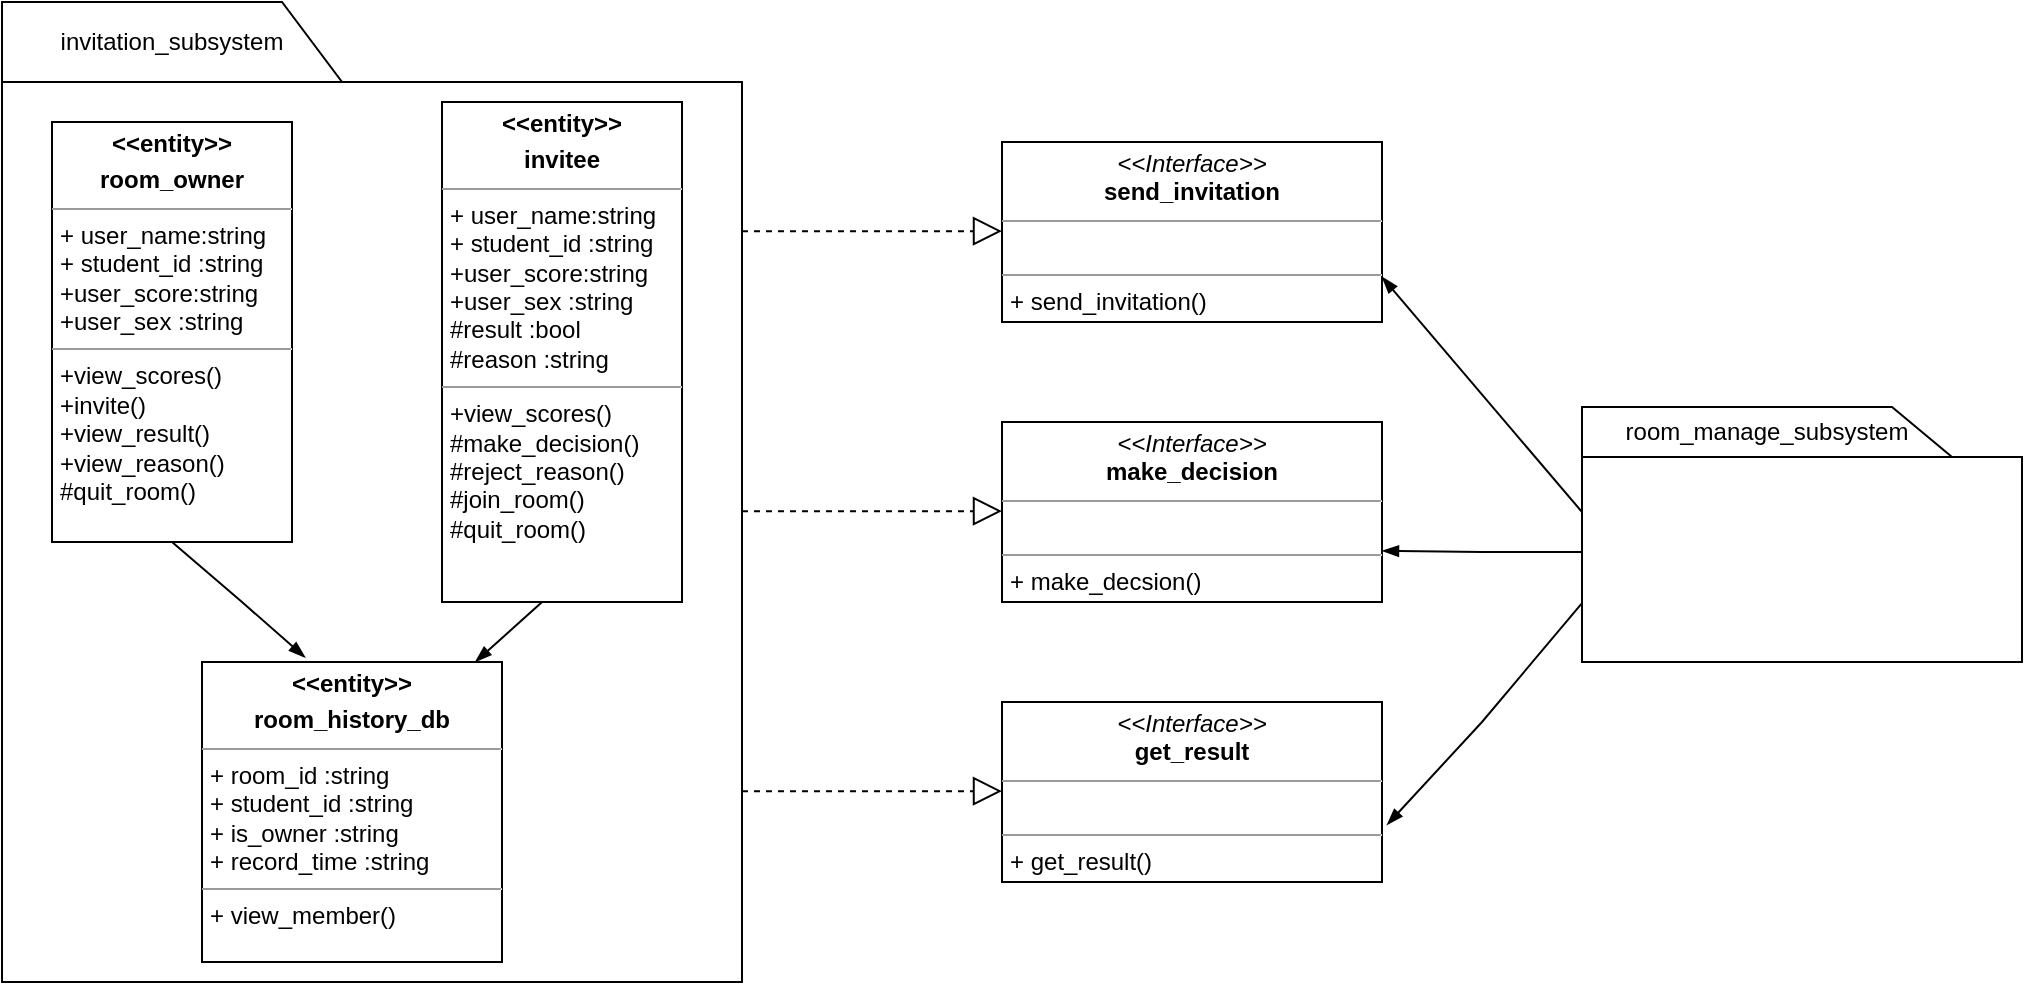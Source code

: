 <mxfile version="18.0.3" type="device"><diagram id="o6y779v_LolP34caRwN8" name="Page-1"><mxGraphModel dx="1346" dy="917" grid="1" gridSize="10" guides="1" tooltips="1" connect="1" arrows="1" fold="1" page="1" pageScale="1" pageWidth="827" pageHeight="1169" math="0" shadow="0"><root><mxCell id="0"/><mxCell id="1" parent="0"/><mxCell id="zQ-JVNHhFE2TKMGSqLkO-1" value="" style="verticalLabelPosition=bottom;verticalAlign=top;html=1;shape=mxgraph.basic.rect;fillColor2=none;strokeWidth=1;size=20;indent=5;" vertex="1" parent="1"><mxGeometry x="20" y="355" width="370" height="450" as="geometry"/></mxCell><mxCell id="zQ-JVNHhFE2TKMGSqLkO-2" value="invitation_subsystem" style="shape=manualInput;whiteSpace=wrap;html=1;rotation=90;verticalAlign=middle;horizontal=0;" vertex="1" parent="1"><mxGeometry x="85" y="250" width="40" height="170" as="geometry"/></mxCell><mxCell id="zQ-JVNHhFE2TKMGSqLkO-3" value="&lt;p style=&quot;margin:0px;margin-top:4px;text-align:center;&quot;&gt;&lt;b&gt;&amp;lt;&amp;lt;entity&amp;gt;&amp;gt;&lt;/b&gt;&lt;/p&gt;&lt;p style=&quot;margin:0px;margin-top:4px;text-align:center;&quot;&gt;&lt;b&gt;room_history_db&lt;/b&gt;&lt;/p&gt;&lt;hr size=&quot;1&quot;&gt;&lt;p style=&quot;margin:0px;margin-left:4px;&quot;&gt;+ room_id :string&lt;/p&gt;&lt;p style=&quot;margin:0px;margin-left:4px;&quot;&gt;+ student_id :string&lt;/p&gt;&lt;p style=&quot;margin:0px;margin-left:4px;&quot;&gt;&lt;span style=&quot;background-color: initial;&quot;&gt;+ is_owner :string&lt;/span&gt;&lt;/p&gt;&lt;p style=&quot;margin:0px;margin-left:4px;&quot;&gt;+ record_time :string&lt;/p&gt;&lt;hr size=&quot;1&quot;&gt;&lt;p style=&quot;margin:0px;margin-left:4px;&quot;&gt;+ view_member()&lt;/p&gt;" style="verticalAlign=top;align=left;overflow=fill;fontSize=12;fontFamily=Helvetica;html=1;" vertex="1" parent="1"><mxGeometry x="120" y="645" width="150" height="150" as="geometry"/></mxCell><mxCell id="zQ-JVNHhFE2TKMGSqLkO-4" value="&lt;p style=&quot;margin:0px;margin-top:4px;text-align:center;&quot;&gt;&lt;b&gt;&amp;lt;&amp;lt;entity&amp;gt;&amp;gt;&lt;/b&gt;&lt;/p&gt;&lt;p style=&quot;margin:0px;margin-top:4px;text-align:center;&quot;&gt;&lt;b&gt;room_owner&lt;/b&gt;&lt;/p&gt;&lt;hr size=&quot;1&quot;&gt;&lt;p style=&quot;margin:0px;margin-left:4px;&quot;&gt;+ user_name:string&amp;nbsp;&lt;/p&gt;&lt;p style=&quot;margin:0px;margin-left:4px;&quot;&gt;+ student_id :string&lt;/p&gt;&lt;p style=&quot;margin:0px;margin-left:4px;&quot;&gt;+user_score:string&lt;/p&gt;&lt;p style=&quot;margin:0px;margin-left:4px;&quot;&gt;+user_sex :string&lt;/p&gt;&lt;hr size=&quot;1&quot;&gt;&lt;p style=&quot;margin:0px;margin-left:4px;&quot;&gt;+view_scores()&lt;/p&gt;&lt;p style=&quot;margin:0px;margin-left:4px;&quot;&gt;+invite()&lt;/p&gt;&lt;p style=&quot;margin:0px;margin-left:4px;&quot;&gt;+view_result()&lt;/p&gt;&lt;p style=&quot;margin:0px;margin-left:4px;&quot;&gt;+view_reason()&lt;/p&gt;&lt;p style=&quot;margin: 0px 0px 0px 4px;&quot;&gt;#quit_room()&lt;/p&gt;&lt;p style=&quot;margin:0px;margin-left:4px;&quot;&gt;&lt;br&gt;&lt;/p&gt;" style="verticalAlign=top;align=left;overflow=fill;fontSize=12;fontFamily=Helvetica;html=1;" vertex="1" parent="1"><mxGeometry x="45" y="375" width="120" height="210" as="geometry"/></mxCell><mxCell id="zQ-JVNHhFE2TKMGSqLkO-5" value="&lt;p style=&quot;margin:0px;margin-top:4px;text-align:center;&quot;&gt;&lt;b&gt;&amp;lt;&amp;lt;entity&amp;gt;&amp;gt;&lt;/b&gt;&lt;/p&gt;&lt;p style=&quot;margin:0px;margin-top:4px;text-align:center;&quot;&gt;&lt;b&gt;invitee&lt;/b&gt;&lt;/p&gt;&lt;hr size=&quot;1&quot;&gt;&lt;p style=&quot;margin:0px;margin-left:4px;&quot;&gt;+ user_name:string&amp;nbsp;&lt;/p&gt;&lt;p style=&quot;margin:0px;margin-left:4px;&quot;&gt;+ student_id :string&lt;/p&gt;&lt;p style=&quot;margin:0px;margin-left:4px;&quot;&gt;+user_score:string&lt;/p&gt;&lt;p style=&quot;margin:0px;margin-left:4px;&quot;&gt;+user_sex :string&lt;/p&gt;&lt;p style=&quot;margin:0px;margin-left:4px;&quot;&gt;#result :bool&lt;/p&gt;&lt;p style=&quot;margin:0px;margin-left:4px;&quot;&gt;#reason :string&lt;/p&gt;&lt;hr size=&quot;1&quot;&gt;&lt;p style=&quot;margin:0px;margin-left:4px;&quot;&gt;+view_scores()&lt;/p&gt;&lt;p style=&quot;margin:0px;margin-left:4px;&quot;&gt;#make_decision()&lt;/p&gt;&lt;p style=&quot;margin:0px;margin-left:4px;&quot;&gt;#reject_reason()&lt;/p&gt;&lt;p style=&quot;margin:0px;margin-left:4px;&quot;&gt;#join_room()&lt;/p&gt;&lt;p style=&quot;margin:0px;margin-left:4px;&quot;&gt;#quit_room()&lt;/p&gt;&lt;p style=&quot;margin:0px;margin-left:4px;&quot;&gt;&lt;br&gt;&lt;/p&gt;" style="verticalAlign=top;align=left;overflow=fill;fontSize=12;fontFamily=Helvetica;html=1;" vertex="1" parent="1"><mxGeometry x="240" y="365" width="120" height="250" as="geometry"/></mxCell><mxCell id="zQ-JVNHhFE2TKMGSqLkO-6" value="" style="endArrow=blockThin;endFill=1;html=1;rounded=0;verticalAlign=top;horizontal=1;entryX=0.344;entryY=-0.015;entryDx=0;entryDy=0;entryPerimeter=0;exitX=0.5;exitY=1;exitDx=0;exitDy=0;" edge="1" parent="1" source="zQ-JVNHhFE2TKMGSqLkO-4" target="zQ-JVNHhFE2TKMGSqLkO-3"><mxGeometry width="160" relative="1" as="geometry"><mxPoint x="60" y="615" as="sourcePoint"/><mxPoint x="220" y="615" as="targetPoint"/><Array as="points"><mxPoint x="140" y="615"/></Array></mxGeometry></mxCell><mxCell id="zQ-JVNHhFE2TKMGSqLkO-7" value="" style="endArrow=blockThin;endFill=1;html=1;rounded=0;verticalAlign=top;horizontal=1;entryX=0.344;entryY=-0.015;entryDx=0;entryDy=0;entryPerimeter=0;exitX=0.417;exitY=1;exitDx=0;exitDy=0;exitPerimeter=0;" edge="1" parent="1" source="zQ-JVNHhFE2TKMGSqLkO-5"><mxGeometry width="160" relative="1" as="geometry"><mxPoint x="190" y="587.25" as="sourcePoint"/><mxPoint x="256.6" y="645" as="targetPoint"/><Array as="points"/></mxGeometry></mxCell><mxCell id="zQ-JVNHhFE2TKMGSqLkO-8" value="&lt;p style=&quot;margin:0px;margin-top:4px;text-align:center;&quot;&gt;&lt;i&gt;&amp;lt;&amp;lt;Interface&amp;gt;&amp;gt;&lt;/i&gt;&lt;br&gt;&lt;b&gt;send_invitation&lt;/b&gt;&lt;/p&gt;&lt;hr size=&quot;1&quot;&gt;&lt;p style=&quot;margin:0px;margin-left:4px;&quot;&gt;&lt;br&gt;&lt;/p&gt;&lt;hr size=&quot;1&quot;&gt;&lt;p style=&quot;margin:0px;margin-left:4px;&quot;&gt;+ send_invitation()&lt;br&gt;&lt;br&gt;&lt;/p&gt;" style="verticalAlign=top;align=left;overflow=fill;fontSize=12;fontFamily=Helvetica;html=1;" vertex="1" parent="1"><mxGeometry x="520" y="385" width="190" height="90" as="geometry"/></mxCell><mxCell id="zQ-JVNHhFE2TKMGSqLkO-9" value="&lt;p style=&quot;margin:0px;margin-top:4px;text-align:center;&quot;&gt;&lt;i&gt;&amp;lt;&amp;lt;Interface&amp;gt;&amp;gt;&lt;/i&gt;&lt;br&gt;&lt;b&gt;make_decision&lt;/b&gt;&lt;/p&gt;&lt;hr size=&quot;1&quot;&gt;&lt;p style=&quot;margin:0px;margin-left:4px;&quot;&gt;&lt;br&gt;&lt;/p&gt;&lt;hr size=&quot;1&quot;&gt;&lt;p style=&quot;margin:0px;margin-left:4px;&quot;&gt;+ make_decsion()&lt;br&gt;&lt;br&gt;&lt;/p&gt;" style="verticalAlign=top;align=left;overflow=fill;fontSize=12;fontFamily=Helvetica;html=1;" vertex="1" parent="1"><mxGeometry x="520" y="525" width="190" height="90" as="geometry"/></mxCell><mxCell id="zQ-JVNHhFE2TKMGSqLkO-10" value="&lt;p style=&quot;margin:0px;margin-top:4px;text-align:center;&quot;&gt;&lt;i&gt;&amp;lt;&amp;lt;Interface&amp;gt;&amp;gt;&lt;/i&gt;&lt;br&gt;&lt;b&gt;get_result&lt;/b&gt;&lt;/p&gt;&lt;hr size=&quot;1&quot;&gt;&lt;p style=&quot;margin:0px;margin-left:4px;&quot;&gt;&lt;br&gt;&lt;/p&gt;&lt;hr size=&quot;1&quot;&gt;&lt;p style=&quot;margin:0px;margin-left:4px;&quot;&gt;+ get_result()&lt;br&gt;&lt;br&gt;&lt;/p&gt;" style="verticalAlign=top;align=left;overflow=fill;fontSize=12;fontFamily=Helvetica;html=1;" vertex="1" parent="1"><mxGeometry x="520" y="665" width="190" height="90" as="geometry"/></mxCell><mxCell id="zQ-JVNHhFE2TKMGSqLkO-11" value="" style="endArrow=block;endSize=12;dashed=1;html=1;rounded=0;endFill=0;" edge="1" parent="1"><mxGeometry x="0.875" y="80" width="160" relative="1" as="geometry"><mxPoint x="390" y="429.58" as="sourcePoint"/><mxPoint x="520" y="429.58" as="targetPoint"/><mxPoint as="offset"/></mxGeometry></mxCell><mxCell id="zQ-JVNHhFE2TKMGSqLkO-12" value="" style="endArrow=block;endSize=12;dashed=1;html=1;rounded=0;endFill=0;" edge="1" parent="1"><mxGeometry x="0.875" y="80" width="160" relative="1" as="geometry"><mxPoint x="390" y="709.58" as="sourcePoint"/><mxPoint x="520" y="709.58" as="targetPoint"/><mxPoint as="offset"/></mxGeometry></mxCell><mxCell id="zQ-JVNHhFE2TKMGSqLkO-13" value="" style="endArrow=block;endSize=12;dashed=1;html=1;rounded=0;endFill=0;" edge="1" parent="1"><mxGeometry x="0.875" y="80" width="160" relative="1" as="geometry"><mxPoint x="390" y="569.58" as="sourcePoint"/><mxPoint x="520" y="569.58" as="targetPoint"/><mxPoint as="offset"/></mxGeometry></mxCell><mxCell id="zQ-JVNHhFE2TKMGSqLkO-15" value="" style="verticalLabelPosition=bottom;verticalAlign=top;html=1;shape=mxgraph.basic.rect;fillColor2=none;strokeWidth=1;size=20;indent=5;" vertex="1" parent="1"><mxGeometry x="810" y="542.5" width="220" height="102.5" as="geometry"/></mxCell><mxCell id="zQ-JVNHhFE2TKMGSqLkO-16" value="room_manage_subsystem" style="shape=manualInput;whiteSpace=wrap;html=1;rotation=90;verticalAlign=middle;horizontal=0;" vertex="1" parent="1"><mxGeometry x="890" y="437.5" width="25" height="185" as="geometry"/></mxCell><mxCell id="zQ-JVNHhFE2TKMGSqLkO-17" value="" style="endArrow=blockThin;endFill=1;html=1;rounded=0;verticalAlign=top;horizontal=1;entryX=1;entryY=0.75;entryDx=0;entryDy=0;" edge="1" parent="1" target="zQ-JVNHhFE2TKMGSqLkO-8"><mxGeometry width="160" relative="1" as="geometry"><mxPoint x="810" y="570" as="sourcePoint"/><mxPoint x="266.6" y="655" as="targetPoint"/><Array as="points"/></mxGeometry></mxCell><mxCell id="zQ-JVNHhFE2TKMGSqLkO-18" value="" style="endArrow=blockThin;endFill=1;html=1;rounded=0;verticalAlign=top;horizontal=1;entryX=1;entryY=0.716;entryDx=0;entryDy=0;entryPerimeter=0;" edge="1" parent="1" target="zQ-JVNHhFE2TKMGSqLkO-9"><mxGeometry width="160" relative="1" as="geometry"><mxPoint x="810" y="590" as="sourcePoint"/><mxPoint x="720" y="510" as="targetPoint"/><Array as="points"><mxPoint x="760" y="590"/></Array></mxGeometry></mxCell><mxCell id="zQ-JVNHhFE2TKMGSqLkO-19" value="" style="endArrow=blockThin;endFill=1;html=1;rounded=0;verticalAlign=top;horizontal=1;entryX=1.013;entryY=0.683;entryDx=0;entryDy=0;entryPerimeter=0;" edge="1" parent="1" target="zQ-JVNHhFE2TKMGSqLkO-10"><mxGeometry width="160" relative="1" as="geometry"><mxPoint x="810" y="615.56" as="sourcePoint"/><mxPoint x="710" y="615" as="targetPoint"/><Array as="points"><mxPoint x="760" y="675"/></Array></mxGeometry></mxCell></root></mxGraphModel></diagram></mxfile>